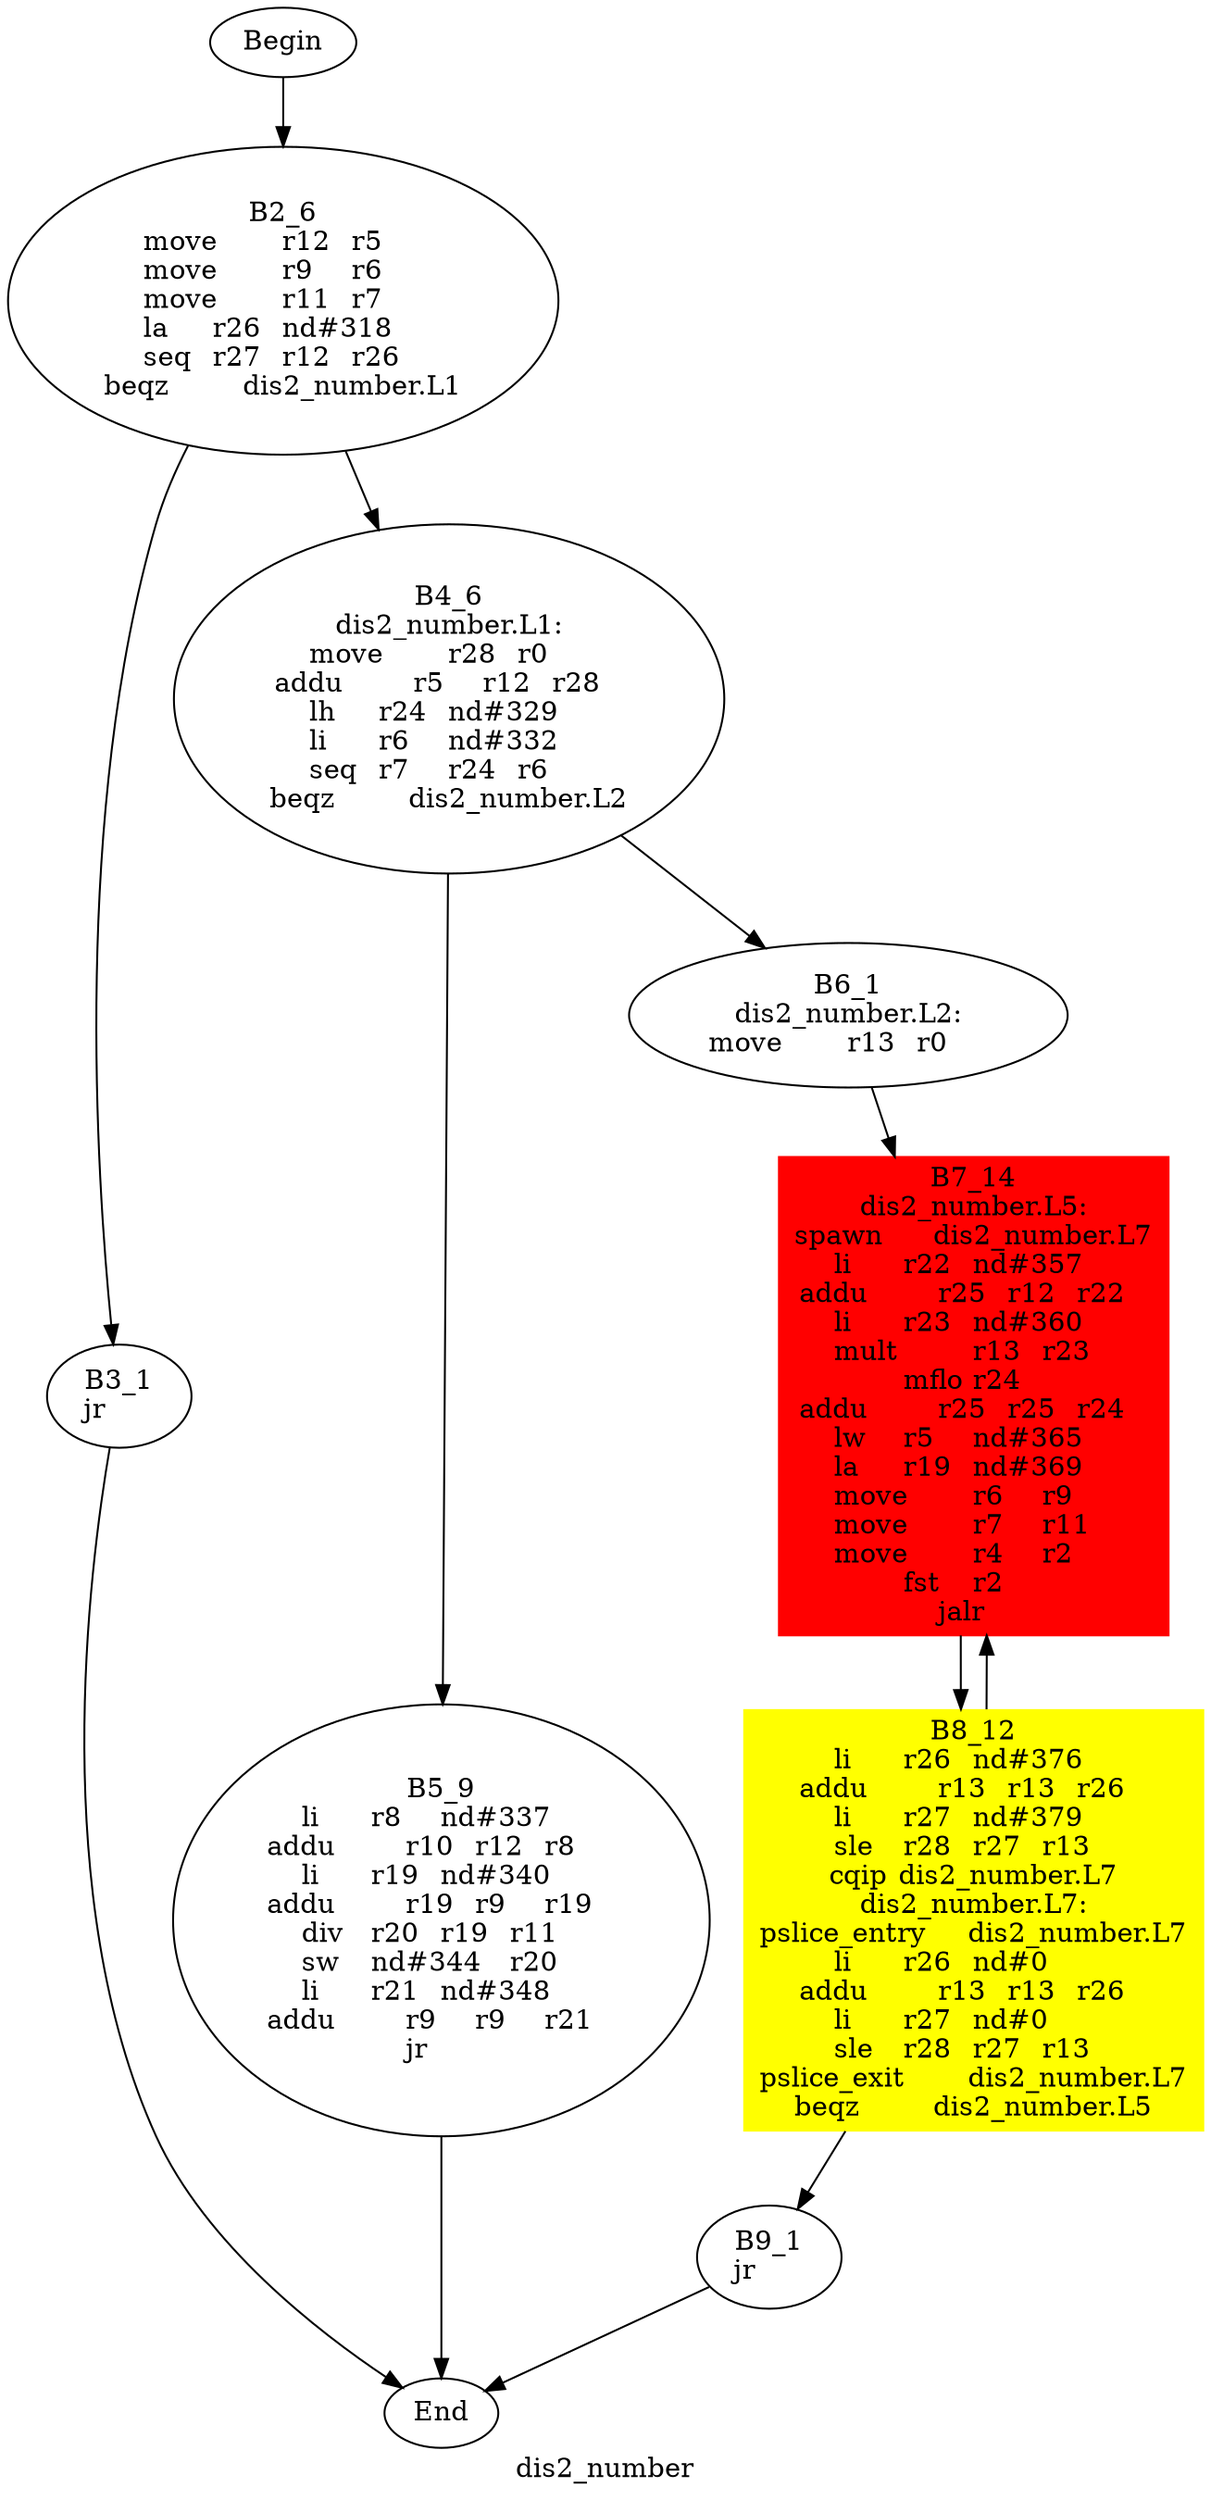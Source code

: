 digraph G{
	label = "dis2_number"	style = "dashed";
	color = purple;
	Node0 [label = "Begin"];
	Node0 -> {Node2 }
	Node1 [label = "End"];
	Node1 -> {}
	Node2 [label = "B2_6\nmove	r12	r5	\nmove	r9	r6	\nmove	r11	r7	\nla	r26	nd#318	\nseq	r27	r12	r26	\nbeqz	dis2_number.L1\n"];
	Node2 -> {Node3 Node4 }
	Node3 [label = "B3_1\njr	\n"];
	Node3 -> {Node1 }
	Node4 [label = "B4_6\ndis2_number.L1:\nmove	r28	r0	\naddu	r5	r12	r28	\nlh	r24	nd#329	\nli	r6	nd#332	\nseq	r7	r24	r6	\nbeqz	dis2_number.L2\n"];
	Node4 -> {Node5 Node6 }
	Node5 [label = "B5_9\nli	r8	nd#337	\naddu	r10	r12	r8	\nli	r19	nd#340	\naddu	r19	r9	r19	\ndiv	r20	r19	r11	\nsw	nd#344	r20	\nli	r21	nd#348	\naddu	r9	r9	r21	\njr	\n"];
	Node5 -> {Node1 }
	Node6 [label = "B6_1\ndis2_number.L2:\nmove	r13	r0	\n"];
	Node6 -> {Node7 }
	Node7 [label = "B7_14\ndis2_number.L5:\nspawn	dis2_number.L7\nli	r22	nd#357	\naddu	r25	r12	r22	\nli	r23	nd#360	\nmult	r13	r23	\nmflo	r24	\naddu	r25	r25	r24	\nlw	r5	nd#365	\nla	r19	nd#369	\nmove	r6	r9	\nmove	r7	r11	\nmove	r4	r2	\nfst	r2	\njalr	\n"];
	Node7 -> {Node8 }
	Node8 [label = "B8_12\nli	r26	nd#376	\naddu	r13	r13	r26	\nli	r27	nd#379	\nsle	r28	r27	r13	\ncqip	dis2_number.L7\ndis2_number.L7:\npslice_entry	dis2_number.L7\nli	r26	nd#0	\naddu	r13	r13	r26	\nli	r27	nd#0	\nsle	r28	r27	r13	\npslice_exit	dis2_number.L7\nbeqz	dis2_number.L5\n"];
	Node8 -> {Node9 Node7 }
	Node9 [label = "B9_1\njr	\n"];
	Node9 -> {Node1 }
	Node7 [shape = box ,style=filled ,color=red];
	Node8 [shape = polygon ,style=filled ,color=yellow];
}
